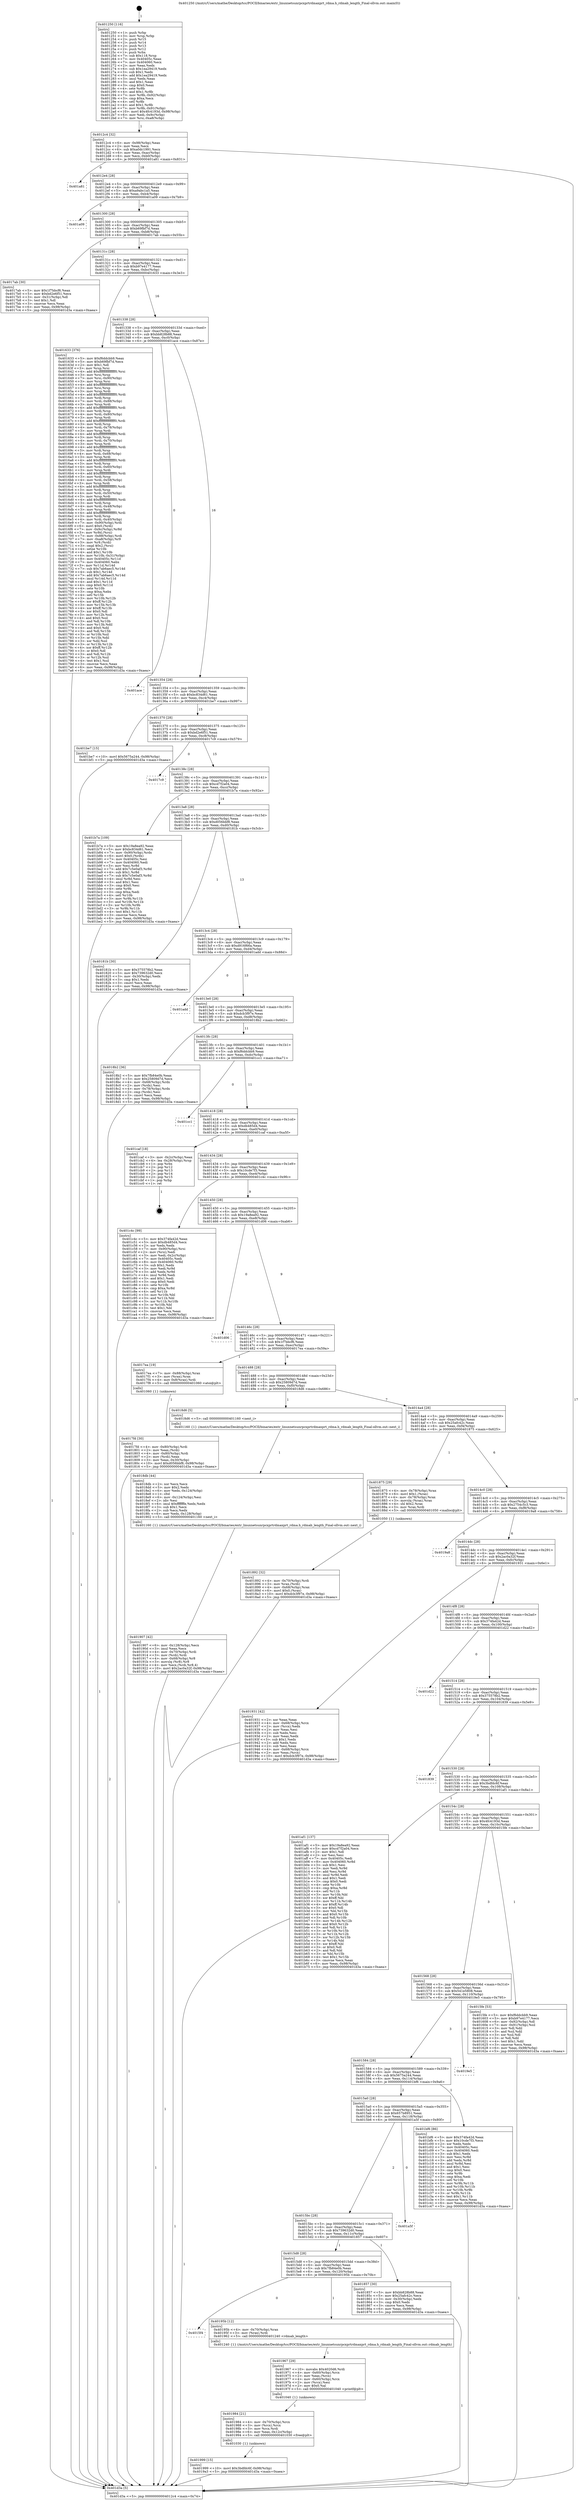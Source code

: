 digraph "0x401250" {
  label = "0x401250 (/mnt/c/Users/mathe/Desktop/tcc/POCII/binaries/extr_linuxnetsunrpcxprtrdmaxprt_rdma.h_rdmab_length_Final-ollvm.out::main(0))"
  labelloc = "t"
  node[shape=record]

  Entry [label="",width=0.3,height=0.3,shape=circle,fillcolor=black,style=filled]
  "0x4012c4" [label="{
     0x4012c4 [32]\l
     | [instrs]\l
     &nbsp;&nbsp;0x4012c4 \<+6\>: mov -0x98(%rbp),%eax\l
     &nbsp;&nbsp;0x4012ca \<+2\>: mov %eax,%ecx\l
     &nbsp;&nbsp;0x4012cc \<+6\>: sub $0xa0dc1991,%ecx\l
     &nbsp;&nbsp;0x4012d2 \<+6\>: mov %eax,-0xac(%rbp)\l
     &nbsp;&nbsp;0x4012d8 \<+6\>: mov %ecx,-0xb0(%rbp)\l
     &nbsp;&nbsp;0x4012de \<+6\>: je 0000000000401a81 \<main+0x831\>\l
  }"]
  "0x401a81" [label="{
     0x401a81\l
  }", style=dashed]
  "0x4012e4" [label="{
     0x4012e4 [28]\l
     | [instrs]\l
     &nbsp;&nbsp;0x4012e4 \<+5\>: jmp 00000000004012e9 \<main+0x99\>\l
     &nbsp;&nbsp;0x4012e9 \<+6\>: mov -0xac(%rbp),%eax\l
     &nbsp;&nbsp;0x4012ef \<+5\>: sub $0xa9abc1a5,%eax\l
     &nbsp;&nbsp;0x4012f4 \<+6\>: mov %eax,-0xb4(%rbp)\l
     &nbsp;&nbsp;0x4012fa \<+6\>: je 0000000000401a09 \<main+0x7b9\>\l
  }"]
  Exit [label="",width=0.3,height=0.3,shape=circle,fillcolor=black,style=filled,peripheries=2]
  "0x401a09" [label="{
     0x401a09\l
  }", style=dashed]
  "0x401300" [label="{
     0x401300 [28]\l
     | [instrs]\l
     &nbsp;&nbsp;0x401300 \<+5\>: jmp 0000000000401305 \<main+0xb5\>\l
     &nbsp;&nbsp;0x401305 \<+6\>: mov -0xac(%rbp),%eax\l
     &nbsp;&nbsp;0x40130b \<+5\>: sub $0xb69fbf7d,%eax\l
     &nbsp;&nbsp;0x401310 \<+6\>: mov %eax,-0xb8(%rbp)\l
     &nbsp;&nbsp;0x401316 \<+6\>: je 00000000004017ab \<main+0x55b\>\l
  }"]
  "0x401999" [label="{
     0x401999 [15]\l
     | [instrs]\l
     &nbsp;&nbsp;0x401999 \<+10\>: movl $0x3bdfdc6f,-0x98(%rbp)\l
     &nbsp;&nbsp;0x4019a3 \<+5\>: jmp 0000000000401d3a \<main+0xaea\>\l
  }"]
  "0x4017ab" [label="{
     0x4017ab [30]\l
     | [instrs]\l
     &nbsp;&nbsp;0x4017ab \<+5\>: mov $0x1f7bbcf6,%eax\l
     &nbsp;&nbsp;0x4017b0 \<+5\>: mov $0xbd2e6f51,%ecx\l
     &nbsp;&nbsp;0x4017b5 \<+3\>: mov -0x31(%rbp),%dl\l
     &nbsp;&nbsp;0x4017b8 \<+3\>: test $0x1,%dl\l
     &nbsp;&nbsp;0x4017bb \<+3\>: cmovne %ecx,%eax\l
     &nbsp;&nbsp;0x4017be \<+6\>: mov %eax,-0x98(%rbp)\l
     &nbsp;&nbsp;0x4017c4 \<+5\>: jmp 0000000000401d3a \<main+0xaea\>\l
  }"]
  "0x40131c" [label="{
     0x40131c [28]\l
     | [instrs]\l
     &nbsp;&nbsp;0x40131c \<+5\>: jmp 0000000000401321 \<main+0xd1\>\l
     &nbsp;&nbsp;0x401321 \<+6\>: mov -0xac(%rbp),%eax\l
     &nbsp;&nbsp;0x401327 \<+5\>: sub $0xb97e4177,%eax\l
     &nbsp;&nbsp;0x40132c \<+6\>: mov %eax,-0xbc(%rbp)\l
     &nbsp;&nbsp;0x401332 \<+6\>: je 0000000000401633 \<main+0x3e3\>\l
  }"]
  "0x401984" [label="{
     0x401984 [21]\l
     | [instrs]\l
     &nbsp;&nbsp;0x401984 \<+4\>: mov -0x70(%rbp),%rcx\l
     &nbsp;&nbsp;0x401988 \<+3\>: mov (%rcx),%rcx\l
     &nbsp;&nbsp;0x40198b \<+3\>: mov %rcx,%rdi\l
     &nbsp;&nbsp;0x40198e \<+6\>: mov %eax,-0x12c(%rbp)\l
     &nbsp;&nbsp;0x401994 \<+5\>: call 0000000000401030 \<free@plt\>\l
     | [calls]\l
     &nbsp;&nbsp;0x401030 \{1\} (unknown)\l
  }"]
  "0x401633" [label="{
     0x401633 [376]\l
     | [instrs]\l
     &nbsp;&nbsp;0x401633 \<+5\>: mov $0xf6ddcbb9,%eax\l
     &nbsp;&nbsp;0x401638 \<+5\>: mov $0xb69fbf7d,%ecx\l
     &nbsp;&nbsp;0x40163d \<+2\>: mov $0x1,%dl\l
     &nbsp;&nbsp;0x40163f \<+3\>: mov %rsp,%rsi\l
     &nbsp;&nbsp;0x401642 \<+4\>: add $0xfffffffffffffff0,%rsi\l
     &nbsp;&nbsp;0x401646 \<+3\>: mov %rsi,%rsp\l
     &nbsp;&nbsp;0x401649 \<+7\>: mov %rsi,-0x90(%rbp)\l
     &nbsp;&nbsp;0x401650 \<+3\>: mov %rsp,%rsi\l
     &nbsp;&nbsp;0x401653 \<+4\>: add $0xfffffffffffffff0,%rsi\l
     &nbsp;&nbsp;0x401657 \<+3\>: mov %rsi,%rsp\l
     &nbsp;&nbsp;0x40165a \<+3\>: mov %rsp,%rdi\l
     &nbsp;&nbsp;0x40165d \<+4\>: add $0xfffffffffffffff0,%rdi\l
     &nbsp;&nbsp;0x401661 \<+3\>: mov %rdi,%rsp\l
     &nbsp;&nbsp;0x401664 \<+7\>: mov %rdi,-0x88(%rbp)\l
     &nbsp;&nbsp;0x40166b \<+3\>: mov %rsp,%rdi\l
     &nbsp;&nbsp;0x40166e \<+4\>: add $0xfffffffffffffff0,%rdi\l
     &nbsp;&nbsp;0x401672 \<+3\>: mov %rdi,%rsp\l
     &nbsp;&nbsp;0x401675 \<+4\>: mov %rdi,-0x80(%rbp)\l
     &nbsp;&nbsp;0x401679 \<+3\>: mov %rsp,%rdi\l
     &nbsp;&nbsp;0x40167c \<+4\>: add $0xfffffffffffffff0,%rdi\l
     &nbsp;&nbsp;0x401680 \<+3\>: mov %rdi,%rsp\l
     &nbsp;&nbsp;0x401683 \<+4\>: mov %rdi,-0x78(%rbp)\l
     &nbsp;&nbsp;0x401687 \<+3\>: mov %rsp,%rdi\l
     &nbsp;&nbsp;0x40168a \<+4\>: add $0xfffffffffffffff0,%rdi\l
     &nbsp;&nbsp;0x40168e \<+3\>: mov %rdi,%rsp\l
     &nbsp;&nbsp;0x401691 \<+4\>: mov %rdi,-0x70(%rbp)\l
     &nbsp;&nbsp;0x401695 \<+3\>: mov %rsp,%rdi\l
     &nbsp;&nbsp;0x401698 \<+4\>: add $0xfffffffffffffff0,%rdi\l
     &nbsp;&nbsp;0x40169c \<+3\>: mov %rdi,%rsp\l
     &nbsp;&nbsp;0x40169f \<+4\>: mov %rdi,-0x68(%rbp)\l
     &nbsp;&nbsp;0x4016a3 \<+3\>: mov %rsp,%rdi\l
     &nbsp;&nbsp;0x4016a6 \<+4\>: add $0xfffffffffffffff0,%rdi\l
     &nbsp;&nbsp;0x4016aa \<+3\>: mov %rdi,%rsp\l
     &nbsp;&nbsp;0x4016ad \<+4\>: mov %rdi,-0x60(%rbp)\l
     &nbsp;&nbsp;0x4016b1 \<+3\>: mov %rsp,%rdi\l
     &nbsp;&nbsp;0x4016b4 \<+4\>: add $0xfffffffffffffff0,%rdi\l
     &nbsp;&nbsp;0x4016b8 \<+3\>: mov %rdi,%rsp\l
     &nbsp;&nbsp;0x4016bb \<+4\>: mov %rdi,-0x58(%rbp)\l
     &nbsp;&nbsp;0x4016bf \<+3\>: mov %rsp,%rdi\l
     &nbsp;&nbsp;0x4016c2 \<+4\>: add $0xfffffffffffffff0,%rdi\l
     &nbsp;&nbsp;0x4016c6 \<+3\>: mov %rdi,%rsp\l
     &nbsp;&nbsp;0x4016c9 \<+4\>: mov %rdi,-0x50(%rbp)\l
     &nbsp;&nbsp;0x4016cd \<+3\>: mov %rsp,%rdi\l
     &nbsp;&nbsp;0x4016d0 \<+4\>: add $0xfffffffffffffff0,%rdi\l
     &nbsp;&nbsp;0x4016d4 \<+3\>: mov %rdi,%rsp\l
     &nbsp;&nbsp;0x4016d7 \<+4\>: mov %rdi,-0x48(%rbp)\l
     &nbsp;&nbsp;0x4016db \<+3\>: mov %rsp,%rdi\l
     &nbsp;&nbsp;0x4016de \<+4\>: add $0xfffffffffffffff0,%rdi\l
     &nbsp;&nbsp;0x4016e2 \<+3\>: mov %rdi,%rsp\l
     &nbsp;&nbsp;0x4016e5 \<+4\>: mov %rdi,-0x40(%rbp)\l
     &nbsp;&nbsp;0x4016e9 \<+7\>: mov -0x90(%rbp),%rdi\l
     &nbsp;&nbsp;0x4016f0 \<+6\>: movl $0x0,(%rdi)\l
     &nbsp;&nbsp;0x4016f6 \<+7\>: mov -0x9c(%rbp),%r8d\l
     &nbsp;&nbsp;0x4016fd \<+3\>: mov %r8d,(%rsi)\l
     &nbsp;&nbsp;0x401700 \<+7\>: mov -0x88(%rbp),%rdi\l
     &nbsp;&nbsp;0x401707 \<+7\>: mov -0xa8(%rbp),%r9\l
     &nbsp;&nbsp;0x40170e \<+3\>: mov %r9,(%rdi)\l
     &nbsp;&nbsp;0x401711 \<+3\>: cmpl $0x2,(%rsi)\l
     &nbsp;&nbsp;0x401714 \<+4\>: setne %r10b\l
     &nbsp;&nbsp;0x401718 \<+4\>: and $0x1,%r10b\l
     &nbsp;&nbsp;0x40171c \<+4\>: mov %r10b,-0x31(%rbp)\l
     &nbsp;&nbsp;0x401720 \<+8\>: mov 0x40405c,%r11d\l
     &nbsp;&nbsp;0x401728 \<+7\>: mov 0x404060,%ebx\l
     &nbsp;&nbsp;0x40172f \<+3\>: mov %r11d,%r14d\l
     &nbsp;&nbsp;0x401732 \<+7\>: sub $0x7ab6aec5,%r14d\l
     &nbsp;&nbsp;0x401739 \<+4\>: sub $0x1,%r14d\l
     &nbsp;&nbsp;0x40173d \<+7\>: add $0x7ab6aec5,%r14d\l
     &nbsp;&nbsp;0x401744 \<+4\>: imul %r14d,%r11d\l
     &nbsp;&nbsp;0x401748 \<+4\>: and $0x1,%r11d\l
     &nbsp;&nbsp;0x40174c \<+4\>: cmp $0x0,%r11d\l
     &nbsp;&nbsp;0x401750 \<+4\>: sete %r10b\l
     &nbsp;&nbsp;0x401754 \<+3\>: cmp $0xa,%ebx\l
     &nbsp;&nbsp;0x401757 \<+4\>: setl %r15b\l
     &nbsp;&nbsp;0x40175b \<+3\>: mov %r10b,%r12b\l
     &nbsp;&nbsp;0x40175e \<+4\>: xor $0xff,%r12b\l
     &nbsp;&nbsp;0x401762 \<+3\>: mov %r15b,%r13b\l
     &nbsp;&nbsp;0x401765 \<+4\>: xor $0xff,%r13b\l
     &nbsp;&nbsp;0x401769 \<+3\>: xor $0x0,%dl\l
     &nbsp;&nbsp;0x40176c \<+3\>: mov %r12b,%sil\l
     &nbsp;&nbsp;0x40176f \<+4\>: and $0x0,%sil\l
     &nbsp;&nbsp;0x401773 \<+3\>: and %dl,%r10b\l
     &nbsp;&nbsp;0x401776 \<+3\>: mov %r13b,%dil\l
     &nbsp;&nbsp;0x401779 \<+4\>: and $0x0,%dil\l
     &nbsp;&nbsp;0x40177d \<+3\>: and %dl,%r15b\l
     &nbsp;&nbsp;0x401780 \<+3\>: or %r10b,%sil\l
     &nbsp;&nbsp;0x401783 \<+3\>: or %r15b,%dil\l
     &nbsp;&nbsp;0x401786 \<+3\>: xor %dil,%sil\l
     &nbsp;&nbsp;0x401789 \<+3\>: or %r13b,%r12b\l
     &nbsp;&nbsp;0x40178c \<+4\>: xor $0xff,%r12b\l
     &nbsp;&nbsp;0x401790 \<+3\>: or $0x0,%dl\l
     &nbsp;&nbsp;0x401793 \<+3\>: and %dl,%r12b\l
     &nbsp;&nbsp;0x401796 \<+3\>: or %r12b,%sil\l
     &nbsp;&nbsp;0x401799 \<+4\>: test $0x1,%sil\l
     &nbsp;&nbsp;0x40179d \<+3\>: cmovne %ecx,%eax\l
     &nbsp;&nbsp;0x4017a0 \<+6\>: mov %eax,-0x98(%rbp)\l
     &nbsp;&nbsp;0x4017a6 \<+5\>: jmp 0000000000401d3a \<main+0xaea\>\l
  }"]
  "0x401338" [label="{
     0x401338 [28]\l
     | [instrs]\l
     &nbsp;&nbsp;0x401338 \<+5\>: jmp 000000000040133d \<main+0xed\>\l
     &nbsp;&nbsp;0x40133d \<+6\>: mov -0xac(%rbp),%eax\l
     &nbsp;&nbsp;0x401343 \<+5\>: sub $0xbb828b88,%eax\l
     &nbsp;&nbsp;0x401348 \<+6\>: mov %eax,-0xc0(%rbp)\l
     &nbsp;&nbsp;0x40134e \<+6\>: je 0000000000401ace \<main+0x87e\>\l
  }"]
  "0x401967" [label="{
     0x401967 [29]\l
     | [instrs]\l
     &nbsp;&nbsp;0x401967 \<+10\>: movabs $0x4020d6,%rdi\l
     &nbsp;&nbsp;0x401971 \<+4\>: mov -0x60(%rbp),%rcx\l
     &nbsp;&nbsp;0x401975 \<+2\>: mov %eax,(%rcx)\l
     &nbsp;&nbsp;0x401977 \<+4\>: mov -0x60(%rbp),%rcx\l
     &nbsp;&nbsp;0x40197b \<+2\>: mov (%rcx),%esi\l
     &nbsp;&nbsp;0x40197d \<+2\>: mov $0x0,%al\l
     &nbsp;&nbsp;0x40197f \<+5\>: call 0000000000401040 \<printf@plt\>\l
     | [calls]\l
     &nbsp;&nbsp;0x401040 \{1\} (unknown)\l
  }"]
  "0x401ace" [label="{
     0x401ace\l
  }", style=dashed]
  "0x401354" [label="{
     0x401354 [28]\l
     | [instrs]\l
     &nbsp;&nbsp;0x401354 \<+5\>: jmp 0000000000401359 \<main+0x109\>\l
     &nbsp;&nbsp;0x401359 \<+6\>: mov -0xac(%rbp),%eax\l
     &nbsp;&nbsp;0x40135f \<+5\>: sub $0xbc834d61,%eax\l
     &nbsp;&nbsp;0x401364 \<+6\>: mov %eax,-0xc4(%rbp)\l
     &nbsp;&nbsp;0x40136a \<+6\>: je 0000000000401be7 \<main+0x997\>\l
  }"]
  "0x4015f4" [label="{
     0x4015f4\l
  }", style=dashed]
  "0x401be7" [label="{
     0x401be7 [15]\l
     | [instrs]\l
     &nbsp;&nbsp;0x401be7 \<+10\>: movl $0x5675a244,-0x98(%rbp)\l
     &nbsp;&nbsp;0x401bf1 \<+5\>: jmp 0000000000401d3a \<main+0xaea\>\l
  }"]
  "0x401370" [label="{
     0x401370 [28]\l
     | [instrs]\l
     &nbsp;&nbsp;0x401370 \<+5\>: jmp 0000000000401375 \<main+0x125\>\l
     &nbsp;&nbsp;0x401375 \<+6\>: mov -0xac(%rbp),%eax\l
     &nbsp;&nbsp;0x40137b \<+5\>: sub $0xbd2e6f51,%eax\l
     &nbsp;&nbsp;0x401380 \<+6\>: mov %eax,-0xc8(%rbp)\l
     &nbsp;&nbsp;0x401386 \<+6\>: je 00000000004017c9 \<main+0x579\>\l
  }"]
  "0x40195b" [label="{
     0x40195b [12]\l
     | [instrs]\l
     &nbsp;&nbsp;0x40195b \<+4\>: mov -0x70(%rbp),%rax\l
     &nbsp;&nbsp;0x40195f \<+3\>: mov (%rax),%rdi\l
     &nbsp;&nbsp;0x401962 \<+5\>: call 0000000000401240 \<rdmab_length\>\l
     | [calls]\l
     &nbsp;&nbsp;0x401240 \{1\} (/mnt/c/Users/mathe/Desktop/tcc/POCII/binaries/extr_linuxnetsunrpcxprtrdmaxprt_rdma.h_rdmab_length_Final-ollvm.out::rdmab_length)\l
  }"]
  "0x4017c9" [label="{
     0x4017c9\l
  }", style=dashed]
  "0x40138c" [label="{
     0x40138c [28]\l
     | [instrs]\l
     &nbsp;&nbsp;0x40138c \<+5\>: jmp 0000000000401391 \<main+0x141\>\l
     &nbsp;&nbsp;0x401391 \<+6\>: mov -0xac(%rbp),%eax\l
     &nbsp;&nbsp;0x401397 \<+5\>: sub $0xcd7f2a04,%eax\l
     &nbsp;&nbsp;0x40139c \<+6\>: mov %eax,-0xcc(%rbp)\l
     &nbsp;&nbsp;0x4013a2 \<+6\>: je 0000000000401b7a \<main+0x92a\>\l
  }"]
  "0x401907" [label="{
     0x401907 [42]\l
     | [instrs]\l
     &nbsp;&nbsp;0x401907 \<+6\>: mov -0x128(%rbp),%ecx\l
     &nbsp;&nbsp;0x40190d \<+3\>: imul %eax,%ecx\l
     &nbsp;&nbsp;0x401910 \<+4\>: mov -0x70(%rbp),%rdi\l
     &nbsp;&nbsp;0x401914 \<+3\>: mov (%rdi),%rdi\l
     &nbsp;&nbsp;0x401917 \<+4\>: mov -0x68(%rbp),%r8\l
     &nbsp;&nbsp;0x40191b \<+3\>: movslq (%r8),%r8\l
     &nbsp;&nbsp;0x40191e \<+4\>: mov %ecx,(%rdi,%r8,4)\l
     &nbsp;&nbsp;0x401922 \<+10\>: movl $0x2ac0a32f,-0x98(%rbp)\l
     &nbsp;&nbsp;0x40192c \<+5\>: jmp 0000000000401d3a \<main+0xaea\>\l
  }"]
  "0x401b7a" [label="{
     0x401b7a [109]\l
     | [instrs]\l
     &nbsp;&nbsp;0x401b7a \<+5\>: mov $0x19a8ea92,%eax\l
     &nbsp;&nbsp;0x401b7f \<+5\>: mov $0xbc834d61,%ecx\l
     &nbsp;&nbsp;0x401b84 \<+7\>: mov -0x90(%rbp),%rdx\l
     &nbsp;&nbsp;0x401b8b \<+6\>: movl $0x0,(%rdx)\l
     &nbsp;&nbsp;0x401b91 \<+7\>: mov 0x40405c,%esi\l
     &nbsp;&nbsp;0x401b98 \<+7\>: mov 0x404060,%edi\l
     &nbsp;&nbsp;0x401b9f \<+3\>: mov %esi,%r8d\l
     &nbsp;&nbsp;0x401ba2 \<+7\>: add $0x7c5e0af3,%r8d\l
     &nbsp;&nbsp;0x401ba9 \<+4\>: sub $0x1,%r8d\l
     &nbsp;&nbsp;0x401bad \<+7\>: sub $0x7c5e0af3,%r8d\l
     &nbsp;&nbsp;0x401bb4 \<+4\>: imul %r8d,%esi\l
     &nbsp;&nbsp;0x401bb8 \<+3\>: and $0x1,%esi\l
     &nbsp;&nbsp;0x401bbb \<+3\>: cmp $0x0,%esi\l
     &nbsp;&nbsp;0x401bbe \<+4\>: sete %r9b\l
     &nbsp;&nbsp;0x401bc2 \<+3\>: cmp $0xa,%edi\l
     &nbsp;&nbsp;0x401bc5 \<+4\>: setl %r10b\l
     &nbsp;&nbsp;0x401bc9 \<+3\>: mov %r9b,%r11b\l
     &nbsp;&nbsp;0x401bcc \<+3\>: and %r10b,%r11b\l
     &nbsp;&nbsp;0x401bcf \<+3\>: xor %r10b,%r9b\l
     &nbsp;&nbsp;0x401bd2 \<+3\>: or %r9b,%r11b\l
     &nbsp;&nbsp;0x401bd5 \<+4\>: test $0x1,%r11b\l
     &nbsp;&nbsp;0x401bd9 \<+3\>: cmovne %ecx,%eax\l
     &nbsp;&nbsp;0x401bdc \<+6\>: mov %eax,-0x98(%rbp)\l
     &nbsp;&nbsp;0x401be2 \<+5\>: jmp 0000000000401d3a \<main+0xaea\>\l
  }"]
  "0x4013a8" [label="{
     0x4013a8 [28]\l
     | [instrs]\l
     &nbsp;&nbsp;0x4013a8 \<+5\>: jmp 00000000004013ad \<main+0x15d\>\l
     &nbsp;&nbsp;0x4013ad \<+6\>: mov -0xac(%rbp),%eax\l
     &nbsp;&nbsp;0x4013b3 \<+5\>: sub $0xd056bbf8,%eax\l
     &nbsp;&nbsp;0x4013b8 \<+6\>: mov %eax,-0xd0(%rbp)\l
     &nbsp;&nbsp;0x4013be \<+6\>: je 000000000040181b \<main+0x5cb\>\l
  }"]
  "0x4018db" [label="{
     0x4018db [44]\l
     | [instrs]\l
     &nbsp;&nbsp;0x4018db \<+2\>: xor %ecx,%ecx\l
     &nbsp;&nbsp;0x4018dd \<+5\>: mov $0x2,%edx\l
     &nbsp;&nbsp;0x4018e2 \<+6\>: mov %edx,-0x124(%rbp)\l
     &nbsp;&nbsp;0x4018e8 \<+1\>: cltd\l
     &nbsp;&nbsp;0x4018e9 \<+6\>: mov -0x124(%rbp),%esi\l
     &nbsp;&nbsp;0x4018ef \<+2\>: idiv %esi\l
     &nbsp;&nbsp;0x4018f1 \<+6\>: imul $0xfffffffe,%edx,%edx\l
     &nbsp;&nbsp;0x4018f7 \<+3\>: sub $0x1,%ecx\l
     &nbsp;&nbsp;0x4018fa \<+2\>: sub %ecx,%edx\l
     &nbsp;&nbsp;0x4018fc \<+6\>: mov %edx,-0x128(%rbp)\l
     &nbsp;&nbsp;0x401902 \<+5\>: call 0000000000401160 \<next_i\>\l
     | [calls]\l
     &nbsp;&nbsp;0x401160 \{1\} (/mnt/c/Users/mathe/Desktop/tcc/POCII/binaries/extr_linuxnetsunrpcxprtrdmaxprt_rdma.h_rdmab_length_Final-ollvm.out::next_i)\l
  }"]
  "0x40181b" [label="{
     0x40181b [30]\l
     | [instrs]\l
     &nbsp;&nbsp;0x40181b \<+5\>: mov $0x375578b2,%eax\l
     &nbsp;&nbsp;0x401820 \<+5\>: mov $0x739632d0,%ecx\l
     &nbsp;&nbsp;0x401825 \<+3\>: mov -0x30(%rbp),%edx\l
     &nbsp;&nbsp;0x401828 \<+3\>: cmp $0x1,%edx\l
     &nbsp;&nbsp;0x40182b \<+3\>: cmovl %ecx,%eax\l
     &nbsp;&nbsp;0x40182e \<+6\>: mov %eax,-0x98(%rbp)\l
     &nbsp;&nbsp;0x401834 \<+5\>: jmp 0000000000401d3a \<main+0xaea\>\l
  }"]
  "0x4013c4" [label="{
     0x4013c4 [28]\l
     | [instrs]\l
     &nbsp;&nbsp;0x4013c4 \<+5\>: jmp 00000000004013c9 \<main+0x179\>\l
     &nbsp;&nbsp;0x4013c9 \<+6\>: mov -0xac(%rbp),%eax\l
     &nbsp;&nbsp;0x4013cf \<+5\>: sub $0xd916f66a,%eax\l
     &nbsp;&nbsp;0x4013d4 \<+6\>: mov %eax,-0xd4(%rbp)\l
     &nbsp;&nbsp;0x4013da \<+6\>: je 0000000000401add \<main+0x88d\>\l
  }"]
  "0x401892" [label="{
     0x401892 [32]\l
     | [instrs]\l
     &nbsp;&nbsp;0x401892 \<+4\>: mov -0x70(%rbp),%rdi\l
     &nbsp;&nbsp;0x401896 \<+3\>: mov %rax,(%rdi)\l
     &nbsp;&nbsp;0x401899 \<+4\>: mov -0x68(%rbp),%rax\l
     &nbsp;&nbsp;0x40189d \<+6\>: movl $0x0,(%rax)\l
     &nbsp;&nbsp;0x4018a3 \<+10\>: movl $0xdcb3f97e,-0x98(%rbp)\l
     &nbsp;&nbsp;0x4018ad \<+5\>: jmp 0000000000401d3a \<main+0xaea\>\l
  }"]
  "0x401add" [label="{
     0x401add\l
  }", style=dashed]
  "0x4013e0" [label="{
     0x4013e0 [28]\l
     | [instrs]\l
     &nbsp;&nbsp;0x4013e0 \<+5\>: jmp 00000000004013e5 \<main+0x195\>\l
     &nbsp;&nbsp;0x4013e5 \<+6\>: mov -0xac(%rbp),%eax\l
     &nbsp;&nbsp;0x4013eb \<+5\>: sub $0xdcb3f97e,%eax\l
     &nbsp;&nbsp;0x4013f0 \<+6\>: mov %eax,-0xd8(%rbp)\l
     &nbsp;&nbsp;0x4013f6 \<+6\>: je 00000000004018b2 \<main+0x662\>\l
  }"]
  "0x4015d8" [label="{
     0x4015d8 [28]\l
     | [instrs]\l
     &nbsp;&nbsp;0x4015d8 \<+5\>: jmp 00000000004015dd \<main+0x38d\>\l
     &nbsp;&nbsp;0x4015dd \<+6\>: mov -0xac(%rbp),%eax\l
     &nbsp;&nbsp;0x4015e3 \<+5\>: sub $0x7fb84e0b,%eax\l
     &nbsp;&nbsp;0x4015e8 \<+6\>: mov %eax,-0x120(%rbp)\l
     &nbsp;&nbsp;0x4015ee \<+6\>: je 000000000040195b \<main+0x70b\>\l
  }"]
  "0x4018b2" [label="{
     0x4018b2 [36]\l
     | [instrs]\l
     &nbsp;&nbsp;0x4018b2 \<+5\>: mov $0x7fb84e0b,%eax\l
     &nbsp;&nbsp;0x4018b7 \<+5\>: mov $0x25809d7d,%ecx\l
     &nbsp;&nbsp;0x4018bc \<+4\>: mov -0x68(%rbp),%rdx\l
     &nbsp;&nbsp;0x4018c0 \<+2\>: mov (%rdx),%esi\l
     &nbsp;&nbsp;0x4018c2 \<+4\>: mov -0x78(%rbp),%rdx\l
     &nbsp;&nbsp;0x4018c6 \<+2\>: cmp (%rdx),%esi\l
     &nbsp;&nbsp;0x4018c8 \<+3\>: cmovl %ecx,%eax\l
     &nbsp;&nbsp;0x4018cb \<+6\>: mov %eax,-0x98(%rbp)\l
     &nbsp;&nbsp;0x4018d1 \<+5\>: jmp 0000000000401d3a \<main+0xaea\>\l
  }"]
  "0x4013fc" [label="{
     0x4013fc [28]\l
     | [instrs]\l
     &nbsp;&nbsp;0x4013fc \<+5\>: jmp 0000000000401401 \<main+0x1b1\>\l
     &nbsp;&nbsp;0x401401 \<+6\>: mov -0xac(%rbp),%eax\l
     &nbsp;&nbsp;0x401407 \<+5\>: sub $0xf6ddcbb9,%eax\l
     &nbsp;&nbsp;0x40140c \<+6\>: mov %eax,-0xdc(%rbp)\l
     &nbsp;&nbsp;0x401412 \<+6\>: je 0000000000401cc1 \<main+0xa71\>\l
  }"]
  "0x401857" [label="{
     0x401857 [30]\l
     | [instrs]\l
     &nbsp;&nbsp;0x401857 \<+5\>: mov $0xbb828b88,%eax\l
     &nbsp;&nbsp;0x40185c \<+5\>: mov $0x25afc42c,%ecx\l
     &nbsp;&nbsp;0x401861 \<+3\>: mov -0x30(%rbp),%edx\l
     &nbsp;&nbsp;0x401864 \<+3\>: cmp $0x0,%edx\l
     &nbsp;&nbsp;0x401867 \<+3\>: cmove %ecx,%eax\l
     &nbsp;&nbsp;0x40186a \<+6\>: mov %eax,-0x98(%rbp)\l
     &nbsp;&nbsp;0x401870 \<+5\>: jmp 0000000000401d3a \<main+0xaea\>\l
  }"]
  "0x401cc1" [label="{
     0x401cc1\l
  }", style=dashed]
  "0x401418" [label="{
     0x401418 [28]\l
     | [instrs]\l
     &nbsp;&nbsp;0x401418 \<+5\>: jmp 000000000040141d \<main+0x1cd\>\l
     &nbsp;&nbsp;0x40141d \<+6\>: mov -0xac(%rbp),%eax\l
     &nbsp;&nbsp;0x401423 \<+5\>: sub $0xdb485d4,%eax\l
     &nbsp;&nbsp;0x401428 \<+6\>: mov %eax,-0xe0(%rbp)\l
     &nbsp;&nbsp;0x40142e \<+6\>: je 0000000000401caf \<main+0xa5f\>\l
  }"]
  "0x4015bc" [label="{
     0x4015bc [28]\l
     | [instrs]\l
     &nbsp;&nbsp;0x4015bc \<+5\>: jmp 00000000004015c1 \<main+0x371\>\l
     &nbsp;&nbsp;0x4015c1 \<+6\>: mov -0xac(%rbp),%eax\l
     &nbsp;&nbsp;0x4015c7 \<+5\>: sub $0x739632d0,%eax\l
     &nbsp;&nbsp;0x4015cc \<+6\>: mov %eax,-0x11c(%rbp)\l
     &nbsp;&nbsp;0x4015d2 \<+6\>: je 0000000000401857 \<main+0x607\>\l
  }"]
  "0x401caf" [label="{
     0x401caf [18]\l
     | [instrs]\l
     &nbsp;&nbsp;0x401caf \<+3\>: mov -0x2c(%rbp),%eax\l
     &nbsp;&nbsp;0x401cb2 \<+4\>: lea -0x28(%rbp),%rsp\l
     &nbsp;&nbsp;0x401cb6 \<+1\>: pop %rbx\l
     &nbsp;&nbsp;0x401cb7 \<+2\>: pop %r12\l
     &nbsp;&nbsp;0x401cb9 \<+2\>: pop %r13\l
     &nbsp;&nbsp;0x401cbb \<+2\>: pop %r14\l
     &nbsp;&nbsp;0x401cbd \<+2\>: pop %r15\l
     &nbsp;&nbsp;0x401cbf \<+1\>: pop %rbp\l
     &nbsp;&nbsp;0x401cc0 \<+1\>: ret\l
  }"]
  "0x401434" [label="{
     0x401434 [28]\l
     | [instrs]\l
     &nbsp;&nbsp;0x401434 \<+5\>: jmp 0000000000401439 \<main+0x1e9\>\l
     &nbsp;&nbsp;0x401439 \<+6\>: mov -0xac(%rbp),%eax\l
     &nbsp;&nbsp;0x40143f \<+5\>: sub $0x10cde7f3,%eax\l
     &nbsp;&nbsp;0x401444 \<+6\>: mov %eax,-0xe4(%rbp)\l
     &nbsp;&nbsp;0x40144a \<+6\>: je 0000000000401c4c \<main+0x9fc\>\l
  }"]
  "0x401a5f" [label="{
     0x401a5f\l
  }", style=dashed]
  "0x401c4c" [label="{
     0x401c4c [99]\l
     | [instrs]\l
     &nbsp;&nbsp;0x401c4c \<+5\>: mov $0x374fa42d,%eax\l
     &nbsp;&nbsp;0x401c51 \<+5\>: mov $0xdb485d4,%ecx\l
     &nbsp;&nbsp;0x401c56 \<+2\>: xor %edx,%edx\l
     &nbsp;&nbsp;0x401c58 \<+7\>: mov -0x90(%rbp),%rsi\l
     &nbsp;&nbsp;0x401c5f \<+2\>: mov (%rsi),%edi\l
     &nbsp;&nbsp;0x401c61 \<+3\>: mov %edi,-0x2c(%rbp)\l
     &nbsp;&nbsp;0x401c64 \<+7\>: mov 0x40405c,%edi\l
     &nbsp;&nbsp;0x401c6b \<+8\>: mov 0x404060,%r8d\l
     &nbsp;&nbsp;0x401c73 \<+3\>: sub $0x1,%edx\l
     &nbsp;&nbsp;0x401c76 \<+3\>: mov %edi,%r9d\l
     &nbsp;&nbsp;0x401c79 \<+3\>: add %edx,%r9d\l
     &nbsp;&nbsp;0x401c7c \<+4\>: imul %r9d,%edi\l
     &nbsp;&nbsp;0x401c80 \<+3\>: and $0x1,%edi\l
     &nbsp;&nbsp;0x401c83 \<+3\>: cmp $0x0,%edi\l
     &nbsp;&nbsp;0x401c86 \<+4\>: sete %r10b\l
     &nbsp;&nbsp;0x401c8a \<+4\>: cmp $0xa,%r8d\l
     &nbsp;&nbsp;0x401c8e \<+4\>: setl %r11b\l
     &nbsp;&nbsp;0x401c92 \<+3\>: mov %r10b,%bl\l
     &nbsp;&nbsp;0x401c95 \<+3\>: and %r11b,%bl\l
     &nbsp;&nbsp;0x401c98 \<+3\>: xor %r11b,%r10b\l
     &nbsp;&nbsp;0x401c9b \<+3\>: or %r10b,%bl\l
     &nbsp;&nbsp;0x401c9e \<+3\>: test $0x1,%bl\l
     &nbsp;&nbsp;0x401ca1 \<+3\>: cmovne %ecx,%eax\l
     &nbsp;&nbsp;0x401ca4 \<+6\>: mov %eax,-0x98(%rbp)\l
     &nbsp;&nbsp;0x401caa \<+5\>: jmp 0000000000401d3a \<main+0xaea\>\l
  }"]
  "0x401450" [label="{
     0x401450 [28]\l
     | [instrs]\l
     &nbsp;&nbsp;0x401450 \<+5\>: jmp 0000000000401455 \<main+0x205\>\l
     &nbsp;&nbsp;0x401455 \<+6\>: mov -0xac(%rbp),%eax\l
     &nbsp;&nbsp;0x40145b \<+5\>: sub $0x19a8ea92,%eax\l
     &nbsp;&nbsp;0x401460 \<+6\>: mov %eax,-0xe8(%rbp)\l
     &nbsp;&nbsp;0x401466 \<+6\>: je 0000000000401d06 \<main+0xab6\>\l
  }"]
  "0x4015a0" [label="{
     0x4015a0 [28]\l
     | [instrs]\l
     &nbsp;&nbsp;0x4015a0 \<+5\>: jmp 00000000004015a5 \<main+0x355\>\l
     &nbsp;&nbsp;0x4015a5 \<+6\>: mov -0xac(%rbp),%eax\l
     &nbsp;&nbsp;0x4015ab \<+5\>: sub $0x657b8951,%eax\l
     &nbsp;&nbsp;0x4015b0 \<+6\>: mov %eax,-0x118(%rbp)\l
     &nbsp;&nbsp;0x4015b6 \<+6\>: je 0000000000401a5f \<main+0x80f\>\l
  }"]
  "0x401d06" [label="{
     0x401d06\l
  }", style=dashed]
  "0x40146c" [label="{
     0x40146c [28]\l
     | [instrs]\l
     &nbsp;&nbsp;0x40146c \<+5\>: jmp 0000000000401471 \<main+0x221\>\l
     &nbsp;&nbsp;0x401471 \<+6\>: mov -0xac(%rbp),%eax\l
     &nbsp;&nbsp;0x401477 \<+5\>: sub $0x1f7bbcf6,%eax\l
     &nbsp;&nbsp;0x40147c \<+6\>: mov %eax,-0xec(%rbp)\l
     &nbsp;&nbsp;0x401482 \<+6\>: je 00000000004017ea \<main+0x59a\>\l
  }"]
  "0x401bf6" [label="{
     0x401bf6 [86]\l
     | [instrs]\l
     &nbsp;&nbsp;0x401bf6 \<+5\>: mov $0x374fa42d,%eax\l
     &nbsp;&nbsp;0x401bfb \<+5\>: mov $0x10cde7f3,%ecx\l
     &nbsp;&nbsp;0x401c00 \<+2\>: xor %edx,%edx\l
     &nbsp;&nbsp;0x401c02 \<+7\>: mov 0x40405c,%esi\l
     &nbsp;&nbsp;0x401c09 \<+7\>: mov 0x404060,%edi\l
     &nbsp;&nbsp;0x401c10 \<+3\>: sub $0x1,%edx\l
     &nbsp;&nbsp;0x401c13 \<+3\>: mov %esi,%r8d\l
     &nbsp;&nbsp;0x401c16 \<+3\>: add %edx,%r8d\l
     &nbsp;&nbsp;0x401c19 \<+4\>: imul %r8d,%esi\l
     &nbsp;&nbsp;0x401c1d \<+3\>: and $0x1,%esi\l
     &nbsp;&nbsp;0x401c20 \<+3\>: cmp $0x0,%esi\l
     &nbsp;&nbsp;0x401c23 \<+4\>: sete %r9b\l
     &nbsp;&nbsp;0x401c27 \<+3\>: cmp $0xa,%edi\l
     &nbsp;&nbsp;0x401c2a \<+4\>: setl %r10b\l
     &nbsp;&nbsp;0x401c2e \<+3\>: mov %r9b,%r11b\l
     &nbsp;&nbsp;0x401c31 \<+3\>: and %r10b,%r11b\l
     &nbsp;&nbsp;0x401c34 \<+3\>: xor %r10b,%r9b\l
     &nbsp;&nbsp;0x401c37 \<+3\>: or %r9b,%r11b\l
     &nbsp;&nbsp;0x401c3a \<+4\>: test $0x1,%r11b\l
     &nbsp;&nbsp;0x401c3e \<+3\>: cmovne %ecx,%eax\l
     &nbsp;&nbsp;0x401c41 \<+6\>: mov %eax,-0x98(%rbp)\l
     &nbsp;&nbsp;0x401c47 \<+5\>: jmp 0000000000401d3a \<main+0xaea\>\l
  }"]
  "0x4017ea" [label="{
     0x4017ea [19]\l
     | [instrs]\l
     &nbsp;&nbsp;0x4017ea \<+7\>: mov -0x88(%rbp),%rax\l
     &nbsp;&nbsp;0x4017f1 \<+3\>: mov (%rax),%rax\l
     &nbsp;&nbsp;0x4017f4 \<+4\>: mov 0x8(%rax),%rdi\l
     &nbsp;&nbsp;0x4017f8 \<+5\>: call 0000000000401060 \<atoi@plt\>\l
     | [calls]\l
     &nbsp;&nbsp;0x401060 \{1\} (unknown)\l
  }"]
  "0x401488" [label="{
     0x401488 [28]\l
     | [instrs]\l
     &nbsp;&nbsp;0x401488 \<+5\>: jmp 000000000040148d \<main+0x23d\>\l
     &nbsp;&nbsp;0x40148d \<+6\>: mov -0xac(%rbp),%eax\l
     &nbsp;&nbsp;0x401493 \<+5\>: sub $0x25809d7d,%eax\l
     &nbsp;&nbsp;0x401498 \<+6\>: mov %eax,-0xf0(%rbp)\l
     &nbsp;&nbsp;0x40149e \<+6\>: je 00000000004018d6 \<main+0x686\>\l
  }"]
  "0x401584" [label="{
     0x401584 [28]\l
     | [instrs]\l
     &nbsp;&nbsp;0x401584 \<+5\>: jmp 0000000000401589 \<main+0x339\>\l
     &nbsp;&nbsp;0x401589 \<+6\>: mov -0xac(%rbp),%eax\l
     &nbsp;&nbsp;0x40158f \<+5\>: sub $0x5675a244,%eax\l
     &nbsp;&nbsp;0x401594 \<+6\>: mov %eax,-0x114(%rbp)\l
     &nbsp;&nbsp;0x40159a \<+6\>: je 0000000000401bf6 \<main+0x9a6\>\l
  }"]
  "0x4018d6" [label="{
     0x4018d6 [5]\l
     | [instrs]\l
     &nbsp;&nbsp;0x4018d6 \<+5\>: call 0000000000401160 \<next_i\>\l
     | [calls]\l
     &nbsp;&nbsp;0x401160 \{1\} (/mnt/c/Users/mathe/Desktop/tcc/POCII/binaries/extr_linuxnetsunrpcxprtrdmaxprt_rdma.h_rdmab_length_Final-ollvm.out::next_i)\l
  }"]
  "0x4014a4" [label="{
     0x4014a4 [28]\l
     | [instrs]\l
     &nbsp;&nbsp;0x4014a4 \<+5\>: jmp 00000000004014a9 \<main+0x259\>\l
     &nbsp;&nbsp;0x4014a9 \<+6\>: mov -0xac(%rbp),%eax\l
     &nbsp;&nbsp;0x4014af \<+5\>: sub $0x25afc42c,%eax\l
     &nbsp;&nbsp;0x4014b4 \<+6\>: mov %eax,-0xf4(%rbp)\l
     &nbsp;&nbsp;0x4014ba \<+6\>: je 0000000000401875 \<main+0x625\>\l
  }"]
  "0x4019e5" [label="{
     0x4019e5\l
  }", style=dashed]
  "0x401875" [label="{
     0x401875 [29]\l
     | [instrs]\l
     &nbsp;&nbsp;0x401875 \<+4\>: mov -0x78(%rbp),%rax\l
     &nbsp;&nbsp;0x401879 \<+6\>: movl $0x1,(%rax)\l
     &nbsp;&nbsp;0x40187f \<+4\>: mov -0x78(%rbp),%rax\l
     &nbsp;&nbsp;0x401883 \<+3\>: movslq (%rax),%rax\l
     &nbsp;&nbsp;0x401886 \<+4\>: shl $0x2,%rax\l
     &nbsp;&nbsp;0x40188a \<+3\>: mov %rax,%rdi\l
     &nbsp;&nbsp;0x40188d \<+5\>: call 0000000000401050 \<malloc@plt\>\l
     | [calls]\l
     &nbsp;&nbsp;0x401050 \{1\} (unknown)\l
  }"]
  "0x4014c0" [label="{
     0x4014c0 [28]\l
     | [instrs]\l
     &nbsp;&nbsp;0x4014c0 \<+5\>: jmp 00000000004014c5 \<main+0x275\>\l
     &nbsp;&nbsp;0x4014c5 \<+6\>: mov -0xac(%rbp),%eax\l
     &nbsp;&nbsp;0x4014cb \<+5\>: sub $0x2754c5c3,%eax\l
     &nbsp;&nbsp;0x4014d0 \<+6\>: mov %eax,-0xf8(%rbp)\l
     &nbsp;&nbsp;0x4014d6 \<+6\>: je 00000000004019a8 \<main+0x758\>\l
  }"]
  "0x4017fd" [label="{
     0x4017fd [30]\l
     | [instrs]\l
     &nbsp;&nbsp;0x4017fd \<+4\>: mov -0x80(%rbp),%rdi\l
     &nbsp;&nbsp;0x401801 \<+2\>: mov %eax,(%rdi)\l
     &nbsp;&nbsp;0x401803 \<+4\>: mov -0x80(%rbp),%rdi\l
     &nbsp;&nbsp;0x401807 \<+2\>: mov (%rdi),%eax\l
     &nbsp;&nbsp;0x401809 \<+3\>: mov %eax,-0x30(%rbp)\l
     &nbsp;&nbsp;0x40180c \<+10\>: movl $0xd056bbf8,-0x98(%rbp)\l
     &nbsp;&nbsp;0x401816 \<+5\>: jmp 0000000000401d3a \<main+0xaea\>\l
  }"]
  "0x4019a8" [label="{
     0x4019a8\l
  }", style=dashed]
  "0x4014dc" [label="{
     0x4014dc [28]\l
     | [instrs]\l
     &nbsp;&nbsp;0x4014dc \<+5\>: jmp 00000000004014e1 \<main+0x291\>\l
     &nbsp;&nbsp;0x4014e1 \<+6\>: mov -0xac(%rbp),%eax\l
     &nbsp;&nbsp;0x4014e7 \<+5\>: sub $0x2ac0a32f,%eax\l
     &nbsp;&nbsp;0x4014ec \<+6\>: mov %eax,-0xfc(%rbp)\l
     &nbsp;&nbsp;0x4014f2 \<+6\>: je 0000000000401931 \<main+0x6e1\>\l
  }"]
  "0x401250" [label="{
     0x401250 [116]\l
     | [instrs]\l
     &nbsp;&nbsp;0x401250 \<+1\>: push %rbp\l
     &nbsp;&nbsp;0x401251 \<+3\>: mov %rsp,%rbp\l
     &nbsp;&nbsp;0x401254 \<+2\>: push %r15\l
     &nbsp;&nbsp;0x401256 \<+2\>: push %r14\l
     &nbsp;&nbsp;0x401258 \<+2\>: push %r13\l
     &nbsp;&nbsp;0x40125a \<+2\>: push %r12\l
     &nbsp;&nbsp;0x40125c \<+1\>: push %rbx\l
     &nbsp;&nbsp;0x40125d \<+7\>: sub $0x118,%rsp\l
     &nbsp;&nbsp;0x401264 \<+7\>: mov 0x40405c,%eax\l
     &nbsp;&nbsp;0x40126b \<+7\>: mov 0x404060,%ecx\l
     &nbsp;&nbsp;0x401272 \<+2\>: mov %eax,%edx\l
     &nbsp;&nbsp;0x401274 \<+6\>: sub $0x1ea29419,%edx\l
     &nbsp;&nbsp;0x40127a \<+3\>: sub $0x1,%edx\l
     &nbsp;&nbsp;0x40127d \<+6\>: add $0x1ea29419,%edx\l
     &nbsp;&nbsp;0x401283 \<+3\>: imul %edx,%eax\l
     &nbsp;&nbsp;0x401286 \<+3\>: and $0x1,%eax\l
     &nbsp;&nbsp;0x401289 \<+3\>: cmp $0x0,%eax\l
     &nbsp;&nbsp;0x40128c \<+4\>: sete %r8b\l
     &nbsp;&nbsp;0x401290 \<+4\>: and $0x1,%r8b\l
     &nbsp;&nbsp;0x401294 \<+7\>: mov %r8b,-0x92(%rbp)\l
     &nbsp;&nbsp;0x40129b \<+3\>: cmp $0xa,%ecx\l
     &nbsp;&nbsp;0x40129e \<+4\>: setl %r8b\l
     &nbsp;&nbsp;0x4012a2 \<+4\>: and $0x1,%r8b\l
     &nbsp;&nbsp;0x4012a6 \<+7\>: mov %r8b,-0x91(%rbp)\l
     &nbsp;&nbsp;0x4012ad \<+10\>: movl $0x4fc4193d,-0x98(%rbp)\l
     &nbsp;&nbsp;0x4012b7 \<+6\>: mov %edi,-0x9c(%rbp)\l
     &nbsp;&nbsp;0x4012bd \<+7\>: mov %rsi,-0xa8(%rbp)\l
  }"]
  "0x401931" [label="{
     0x401931 [42]\l
     | [instrs]\l
     &nbsp;&nbsp;0x401931 \<+2\>: xor %eax,%eax\l
     &nbsp;&nbsp;0x401933 \<+4\>: mov -0x68(%rbp),%rcx\l
     &nbsp;&nbsp;0x401937 \<+2\>: mov (%rcx),%edx\l
     &nbsp;&nbsp;0x401939 \<+2\>: mov %eax,%esi\l
     &nbsp;&nbsp;0x40193b \<+2\>: sub %edx,%esi\l
     &nbsp;&nbsp;0x40193d \<+2\>: mov %eax,%edx\l
     &nbsp;&nbsp;0x40193f \<+3\>: sub $0x1,%edx\l
     &nbsp;&nbsp;0x401942 \<+2\>: add %edx,%esi\l
     &nbsp;&nbsp;0x401944 \<+2\>: sub %esi,%eax\l
     &nbsp;&nbsp;0x401946 \<+4\>: mov -0x68(%rbp),%rcx\l
     &nbsp;&nbsp;0x40194a \<+2\>: mov %eax,(%rcx)\l
     &nbsp;&nbsp;0x40194c \<+10\>: movl $0xdcb3f97e,-0x98(%rbp)\l
     &nbsp;&nbsp;0x401956 \<+5\>: jmp 0000000000401d3a \<main+0xaea\>\l
  }"]
  "0x4014f8" [label="{
     0x4014f8 [28]\l
     | [instrs]\l
     &nbsp;&nbsp;0x4014f8 \<+5\>: jmp 00000000004014fd \<main+0x2ad\>\l
     &nbsp;&nbsp;0x4014fd \<+6\>: mov -0xac(%rbp),%eax\l
     &nbsp;&nbsp;0x401503 \<+5\>: sub $0x374fa42d,%eax\l
     &nbsp;&nbsp;0x401508 \<+6\>: mov %eax,-0x100(%rbp)\l
     &nbsp;&nbsp;0x40150e \<+6\>: je 0000000000401d22 \<main+0xad2\>\l
  }"]
  "0x401d3a" [label="{
     0x401d3a [5]\l
     | [instrs]\l
     &nbsp;&nbsp;0x401d3a \<+5\>: jmp 00000000004012c4 \<main+0x74\>\l
  }"]
  "0x401d22" [label="{
     0x401d22\l
  }", style=dashed]
  "0x401514" [label="{
     0x401514 [28]\l
     | [instrs]\l
     &nbsp;&nbsp;0x401514 \<+5\>: jmp 0000000000401519 \<main+0x2c9\>\l
     &nbsp;&nbsp;0x401519 \<+6\>: mov -0xac(%rbp),%eax\l
     &nbsp;&nbsp;0x40151f \<+5\>: sub $0x375578b2,%eax\l
     &nbsp;&nbsp;0x401524 \<+6\>: mov %eax,-0x104(%rbp)\l
     &nbsp;&nbsp;0x40152a \<+6\>: je 0000000000401839 \<main+0x5e9\>\l
  }"]
  "0x401568" [label="{
     0x401568 [28]\l
     | [instrs]\l
     &nbsp;&nbsp;0x401568 \<+5\>: jmp 000000000040156d \<main+0x31d\>\l
     &nbsp;&nbsp;0x40156d \<+6\>: mov -0xac(%rbp),%eax\l
     &nbsp;&nbsp;0x401573 \<+5\>: sub $0x541e5808,%eax\l
     &nbsp;&nbsp;0x401578 \<+6\>: mov %eax,-0x110(%rbp)\l
     &nbsp;&nbsp;0x40157e \<+6\>: je 00000000004019e5 \<main+0x795\>\l
  }"]
  "0x401839" [label="{
     0x401839\l
  }", style=dashed]
  "0x401530" [label="{
     0x401530 [28]\l
     | [instrs]\l
     &nbsp;&nbsp;0x401530 \<+5\>: jmp 0000000000401535 \<main+0x2e5\>\l
     &nbsp;&nbsp;0x401535 \<+6\>: mov -0xac(%rbp),%eax\l
     &nbsp;&nbsp;0x40153b \<+5\>: sub $0x3bdfdc6f,%eax\l
     &nbsp;&nbsp;0x401540 \<+6\>: mov %eax,-0x108(%rbp)\l
     &nbsp;&nbsp;0x401546 \<+6\>: je 0000000000401af1 \<main+0x8a1\>\l
  }"]
  "0x4015fe" [label="{
     0x4015fe [53]\l
     | [instrs]\l
     &nbsp;&nbsp;0x4015fe \<+5\>: mov $0xf6ddcbb9,%eax\l
     &nbsp;&nbsp;0x401603 \<+5\>: mov $0xb97e4177,%ecx\l
     &nbsp;&nbsp;0x401608 \<+6\>: mov -0x92(%rbp),%dl\l
     &nbsp;&nbsp;0x40160e \<+7\>: mov -0x91(%rbp),%sil\l
     &nbsp;&nbsp;0x401615 \<+3\>: mov %dl,%dil\l
     &nbsp;&nbsp;0x401618 \<+3\>: and %sil,%dil\l
     &nbsp;&nbsp;0x40161b \<+3\>: xor %sil,%dl\l
     &nbsp;&nbsp;0x40161e \<+3\>: or %dl,%dil\l
     &nbsp;&nbsp;0x401621 \<+4\>: test $0x1,%dil\l
     &nbsp;&nbsp;0x401625 \<+3\>: cmovne %ecx,%eax\l
     &nbsp;&nbsp;0x401628 \<+6\>: mov %eax,-0x98(%rbp)\l
     &nbsp;&nbsp;0x40162e \<+5\>: jmp 0000000000401d3a \<main+0xaea\>\l
  }"]
  "0x401af1" [label="{
     0x401af1 [137]\l
     | [instrs]\l
     &nbsp;&nbsp;0x401af1 \<+5\>: mov $0x19a8ea92,%eax\l
     &nbsp;&nbsp;0x401af6 \<+5\>: mov $0xcd7f2a04,%ecx\l
     &nbsp;&nbsp;0x401afb \<+2\>: mov $0x1,%dl\l
     &nbsp;&nbsp;0x401afd \<+2\>: xor %esi,%esi\l
     &nbsp;&nbsp;0x401aff \<+7\>: mov 0x40405c,%edi\l
     &nbsp;&nbsp;0x401b06 \<+8\>: mov 0x404060,%r8d\l
     &nbsp;&nbsp;0x401b0e \<+3\>: sub $0x1,%esi\l
     &nbsp;&nbsp;0x401b11 \<+3\>: mov %edi,%r9d\l
     &nbsp;&nbsp;0x401b14 \<+3\>: add %esi,%r9d\l
     &nbsp;&nbsp;0x401b17 \<+4\>: imul %r9d,%edi\l
     &nbsp;&nbsp;0x401b1b \<+3\>: and $0x1,%edi\l
     &nbsp;&nbsp;0x401b1e \<+3\>: cmp $0x0,%edi\l
     &nbsp;&nbsp;0x401b21 \<+4\>: sete %r10b\l
     &nbsp;&nbsp;0x401b25 \<+4\>: cmp $0xa,%r8d\l
     &nbsp;&nbsp;0x401b29 \<+4\>: setl %r11b\l
     &nbsp;&nbsp;0x401b2d \<+3\>: mov %r10b,%bl\l
     &nbsp;&nbsp;0x401b30 \<+3\>: xor $0xff,%bl\l
     &nbsp;&nbsp;0x401b33 \<+3\>: mov %r11b,%r14b\l
     &nbsp;&nbsp;0x401b36 \<+4\>: xor $0xff,%r14b\l
     &nbsp;&nbsp;0x401b3a \<+3\>: xor $0x0,%dl\l
     &nbsp;&nbsp;0x401b3d \<+3\>: mov %bl,%r15b\l
     &nbsp;&nbsp;0x401b40 \<+4\>: and $0x0,%r15b\l
     &nbsp;&nbsp;0x401b44 \<+3\>: and %dl,%r10b\l
     &nbsp;&nbsp;0x401b47 \<+3\>: mov %r14b,%r12b\l
     &nbsp;&nbsp;0x401b4a \<+4\>: and $0x0,%r12b\l
     &nbsp;&nbsp;0x401b4e \<+3\>: and %dl,%r11b\l
     &nbsp;&nbsp;0x401b51 \<+3\>: or %r10b,%r15b\l
     &nbsp;&nbsp;0x401b54 \<+3\>: or %r11b,%r12b\l
     &nbsp;&nbsp;0x401b57 \<+3\>: xor %r12b,%r15b\l
     &nbsp;&nbsp;0x401b5a \<+3\>: or %r14b,%bl\l
     &nbsp;&nbsp;0x401b5d \<+3\>: xor $0xff,%bl\l
     &nbsp;&nbsp;0x401b60 \<+3\>: or $0x0,%dl\l
     &nbsp;&nbsp;0x401b63 \<+2\>: and %dl,%bl\l
     &nbsp;&nbsp;0x401b65 \<+3\>: or %bl,%r15b\l
     &nbsp;&nbsp;0x401b68 \<+4\>: test $0x1,%r15b\l
     &nbsp;&nbsp;0x401b6c \<+3\>: cmovne %ecx,%eax\l
     &nbsp;&nbsp;0x401b6f \<+6\>: mov %eax,-0x98(%rbp)\l
     &nbsp;&nbsp;0x401b75 \<+5\>: jmp 0000000000401d3a \<main+0xaea\>\l
  }"]
  "0x40154c" [label="{
     0x40154c [28]\l
     | [instrs]\l
     &nbsp;&nbsp;0x40154c \<+5\>: jmp 0000000000401551 \<main+0x301\>\l
     &nbsp;&nbsp;0x401551 \<+6\>: mov -0xac(%rbp),%eax\l
     &nbsp;&nbsp;0x401557 \<+5\>: sub $0x4fc4193d,%eax\l
     &nbsp;&nbsp;0x40155c \<+6\>: mov %eax,-0x10c(%rbp)\l
     &nbsp;&nbsp;0x401562 \<+6\>: je 00000000004015fe \<main+0x3ae\>\l
  }"]
  Entry -> "0x401250" [label=" 1"]
  "0x4012c4" -> "0x401a81" [label=" 0"]
  "0x4012c4" -> "0x4012e4" [label=" 18"]
  "0x401caf" -> Exit [label=" 1"]
  "0x4012e4" -> "0x401a09" [label=" 0"]
  "0x4012e4" -> "0x401300" [label=" 18"]
  "0x401c4c" -> "0x401d3a" [label=" 1"]
  "0x401300" -> "0x4017ab" [label=" 1"]
  "0x401300" -> "0x40131c" [label=" 17"]
  "0x401bf6" -> "0x401d3a" [label=" 1"]
  "0x40131c" -> "0x401633" [label=" 1"]
  "0x40131c" -> "0x401338" [label=" 16"]
  "0x401be7" -> "0x401d3a" [label=" 1"]
  "0x401338" -> "0x401ace" [label=" 0"]
  "0x401338" -> "0x401354" [label=" 16"]
  "0x401b7a" -> "0x401d3a" [label=" 1"]
  "0x401354" -> "0x401be7" [label=" 1"]
  "0x401354" -> "0x401370" [label=" 15"]
  "0x401af1" -> "0x401d3a" [label=" 1"]
  "0x401370" -> "0x4017c9" [label=" 0"]
  "0x401370" -> "0x40138c" [label=" 15"]
  "0x401999" -> "0x401d3a" [label=" 1"]
  "0x40138c" -> "0x401b7a" [label=" 1"]
  "0x40138c" -> "0x4013a8" [label=" 14"]
  "0x401967" -> "0x401984" [label=" 1"]
  "0x4013a8" -> "0x40181b" [label=" 1"]
  "0x4013a8" -> "0x4013c4" [label=" 13"]
  "0x40195b" -> "0x401967" [label=" 1"]
  "0x4013c4" -> "0x401add" [label=" 0"]
  "0x4013c4" -> "0x4013e0" [label=" 13"]
  "0x4015d8" -> "0x4015f4" [label=" 0"]
  "0x4013e0" -> "0x4018b2" [label=" 2"]
  "0x4013e0" -> "0x4013fc" [label=" 11"]
  "0x4015d8" -> "0x40195b" [label=" 1"]
  "0x4013fc" -> "0x401cc1" [label=" 0"]
  "0x4013fc" -> "0x401418" [label=" 11"]
  "0x401984" -> "0x401999" [label=" 1"]
  "0x401418" -> "0x401caf" [label=" 1"]
  "0x401418" -> "0x401434" [label=" 10"]
  "0x401907" -> "0x401d3a" [label=" 1"]
  "0x401434" -> "0x401c4c" [label=" 1"]
  "0x401434" -> "0x401450" [label=" 9"]
  "0x4018db" -> "0x401907" [label=" 1"]
  "0x401450" -> "0x401d06" [label=" 0"]
  "0x401450" -> "0x40146c" [label=" 9"]
  "0x4018b2" -> "0x401d3a" [label=" 2"]
  "0x40146c" -> "0x4017ea" [label=" 1"]
  "0x40146c" -> "0x401488" [label=" 8"]
  "0x401892" -> "0x401d3a" [label=" 1"]
  "0x401488" -> "0x4018d6" [label=" 1"]
  "0x401488" -> "0x4014a4" [label=" 7"]
  "0x401857" -> "0x401d3a" [label=" 1"]
  "0x4014a4" -> "0x401875" [label=" 1"]
  "0x4014a4" -> "0x4014c0" [label=" 6"]
  "0x4015bc" -> "0x4015d8" [label=" 1"]
  "0x4014c0" -> "0x4019a8" [label=" 0"]
  "0x4014c0" -> "0x4014dc" [label=" 6"]
  "0x401931" -> "0x401d3a" [label=" 1"]
  "0x4014dc" -> "0x401931" [label=" 1"]
  "0x4014dc" -> "0x4014f8" [label=" 5"]
  "0x4015a0" -> "0x401a5f" [label=" 0"]
  "0x4014f8" -> "0x401d22" [label=" 0"]
  "0x4014f8" -> "0x401514" [label=" 5"]
  "0x4018d6" -> "0x4018db" [label=" 1"]
  "0x401514" -> "0x401839" [label=" 0"]
  "0x401514" -> "0x401530" [label=" 5"]
  "0x401584" -> "0x4015a0" [label=" 2"]
  "0x401530" -> "0x401af1" [label=" 1"]
  "0x401530" -> "0x40154c" [label=" 4"]
  "0x401584" -> "0x401bf6" [label=" 1"]
  "0x40154c" -> "0x4015fe" [label=" 1"]
  "0x40154c" -> "0x401568" [label=" 3"]
  "0x4015fe" -> "0x401d3a" [label=" 1"]
  "0x401250" -> "0x4012c4" [label=" 1"]
  "0x401d3a" -> "0x4012c4" [label=" 17"]
  "0x4015a0" -> "0x4015bc" [label=" 2"]
  "0x401633" -> "0x401d3a" [label=" 1"]
  "0x4017ab" -> "0x401d3a" [label=" 1"]
  "0x4017ea" -> "0x4017fd" [label=" 1"]
  "0x4017fd" -> "0x401d3a" [label=" 1"]
  "0x40181b" -> "0x401d3a" [label=" 1"]
  "0x4015bc" -> "0x401857" [label=" 1"]
  "0x401568" -> "0x4019e5" [label=" 0"]
  "0x401568" -> "0x401584" [label=" 3"]
  "0x401875" -> "0x401892" [label=" 1"]
}
